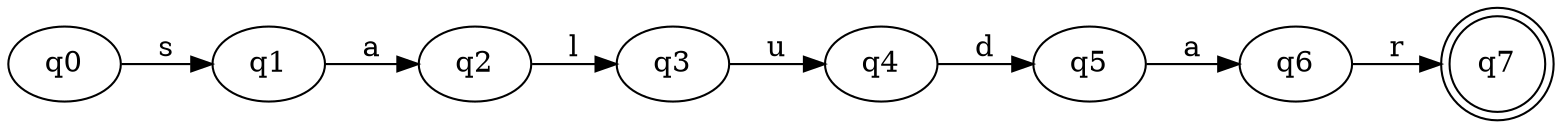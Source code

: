 digraph G {
rankdir=LR;
q0 -> q1 [label="s"];
q1 -> q2 [label="a"];
q2 -> q3 [label="l"];
q3 -> q4 [label="u"];
q4 -> q5 [label="d"];
q5 -> q6 [label="a"];
q6 -> q7 [label="r"];
q7 [shape=doublecircle];
}